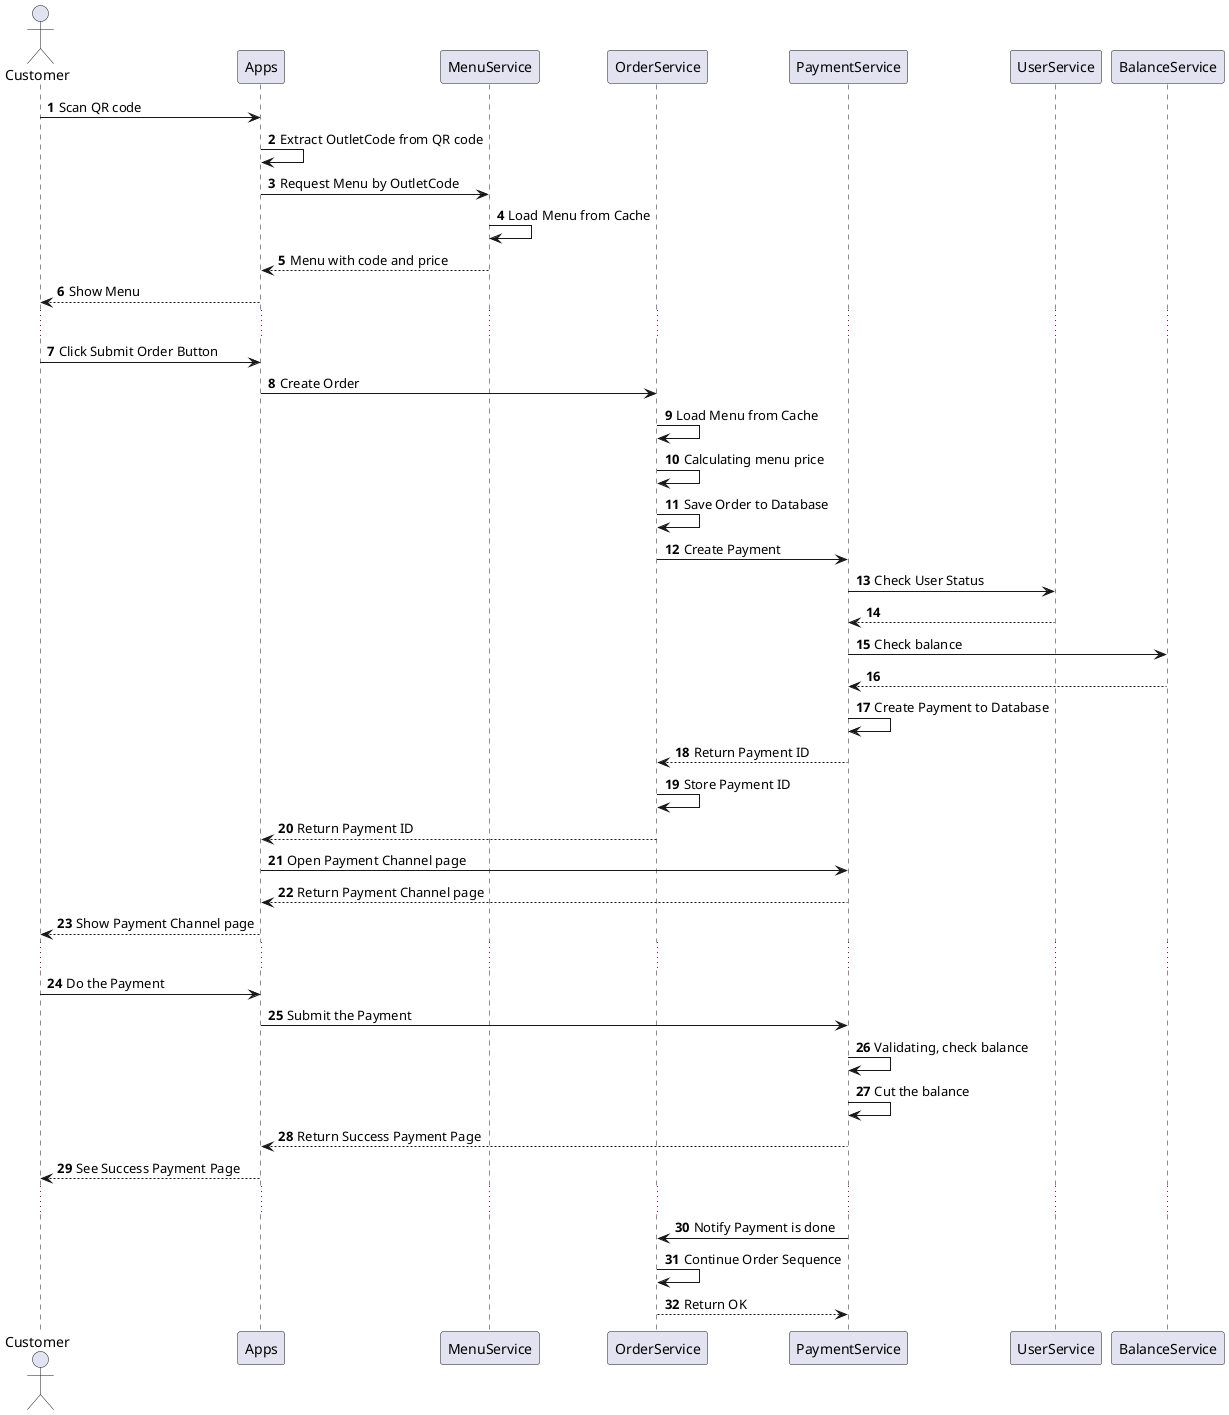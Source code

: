 @startuml Something

autonumber
actor Customer
participant Apps
participant MenuService 
participant OrderService
participant PaymentService
participant UserService
participant BalanceService

Customer -> Apps : Scan QR code
Apps -> Apps : Extract OutletCode from QR code
Apps -> MenuService : Request Menu by OutletCode
MenuService -> MenuService : Load Menu from Cache
MenuService -->  Apps : Menu with code and price
Apps --> Customer : Show Menu

...

Customer -> Apps : Click Submit Order Button
Apps -> OrderService : Create Order
OrderService -> OrderService : Load Menu from Cache
OrderService -> OrderService : Calculating menu price
OrderService -> OrderService : Save Order to Database
OrderService -> PaymentService : Create Payment
PaymentService -> UserService : Check User Status
UserService --> PaymentService :  
PaymentService -> BalanceService : Check balance
BalanceService --> PaymentService : 
PaymentService -> PaymentService : Create Payment to Database
PaymentService --> OrderService : Return Payment ID
OrderService -> OrderService : Store Payment ID
OrderService --> Apps : Return Payment ID
Apps -> PaymentService : Open Payment Channel page 
PaymentService --> Apps : Return Payment Channel page 
Apps --> Customer : Show Payment Channel page 

...

Customer -> Apps : Do the Payment
Apps -> PaymentService : Submit the Payment
PaymentService -> PaymentService : Validating, check balance
PaymentService -> PaymentService : Cut the balance
PaymentService --> Apps : Return Success Payment Page
Apps --> Customer : See Success Payment Page

...

PaymentService -> OrderService : Notify Payment is done
OrderService -> OrderService : Continue Order Sequence
OrderService --> PaymentService: Return OK

@enduml